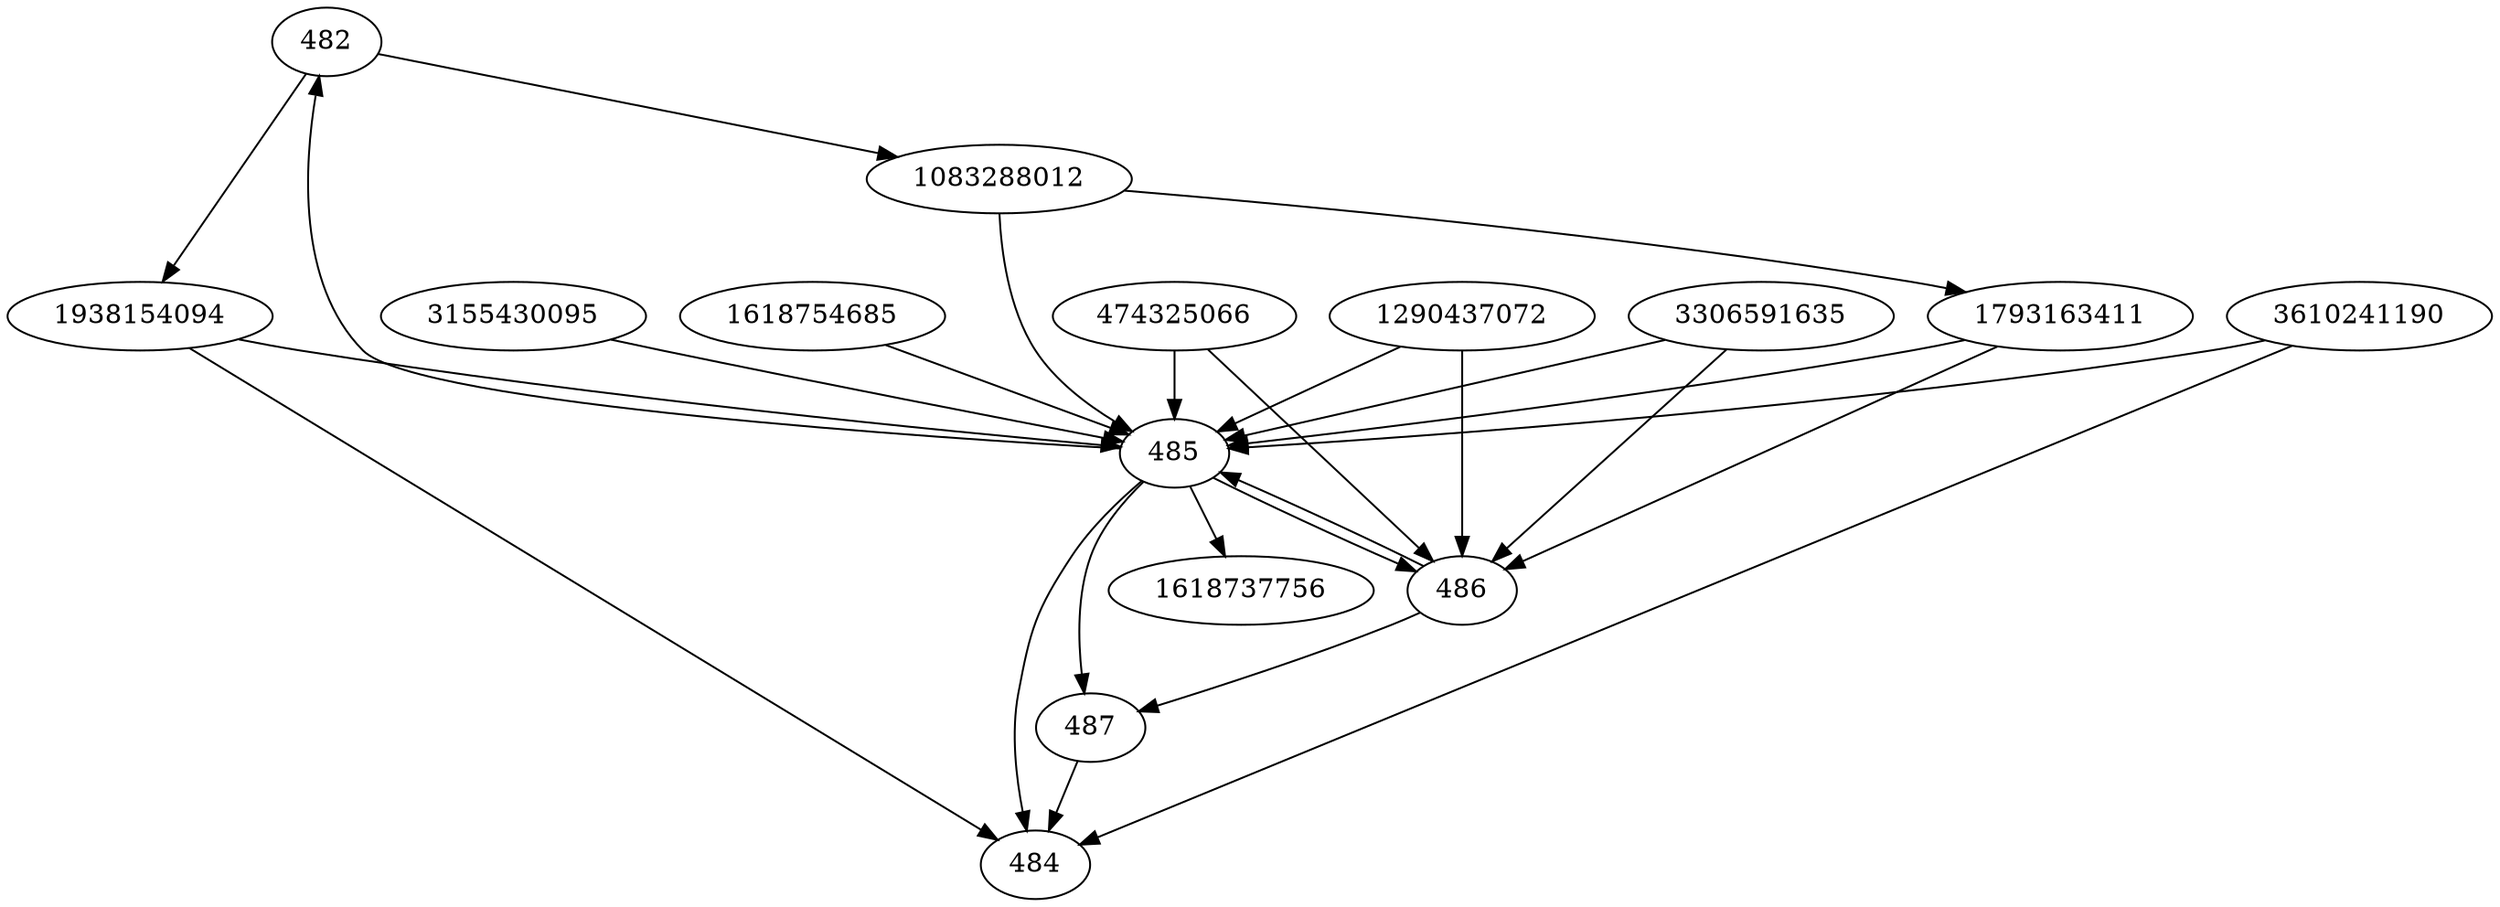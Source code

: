 strict digraph  {
482;
484;
485;
486;
487;
3610241190;
474325066;
1083288012;
1938154094;
3155430095;
1290437072;
1793163411;
3306591635;
1618737756;
1618754685;
482 -> 1938154094;
482 -> 1083288012;
485 -> 484;
485 -> 487;
485 -> 1618737756;
485 -> 482;
485 -> 486;
486 -> 487;
486 -> 485;
487 -> 484;
3610241190 -> 484;
3610241190 -> 485;
474325066 -> 485;
474325066 -> 486;
1083288012 -> 1793163411;
1083288012 -> 485;
1938154094 -> 484;
1938154094 -> 485;
3155430095 -> 485;
1290437072 -> 485;
1290437072 -> 486;
1793163411 -> 486;
1793163411 -> 485;
3306591635 -> 485;
3306591635 -> 486;
1618754685 -> 485;
}

